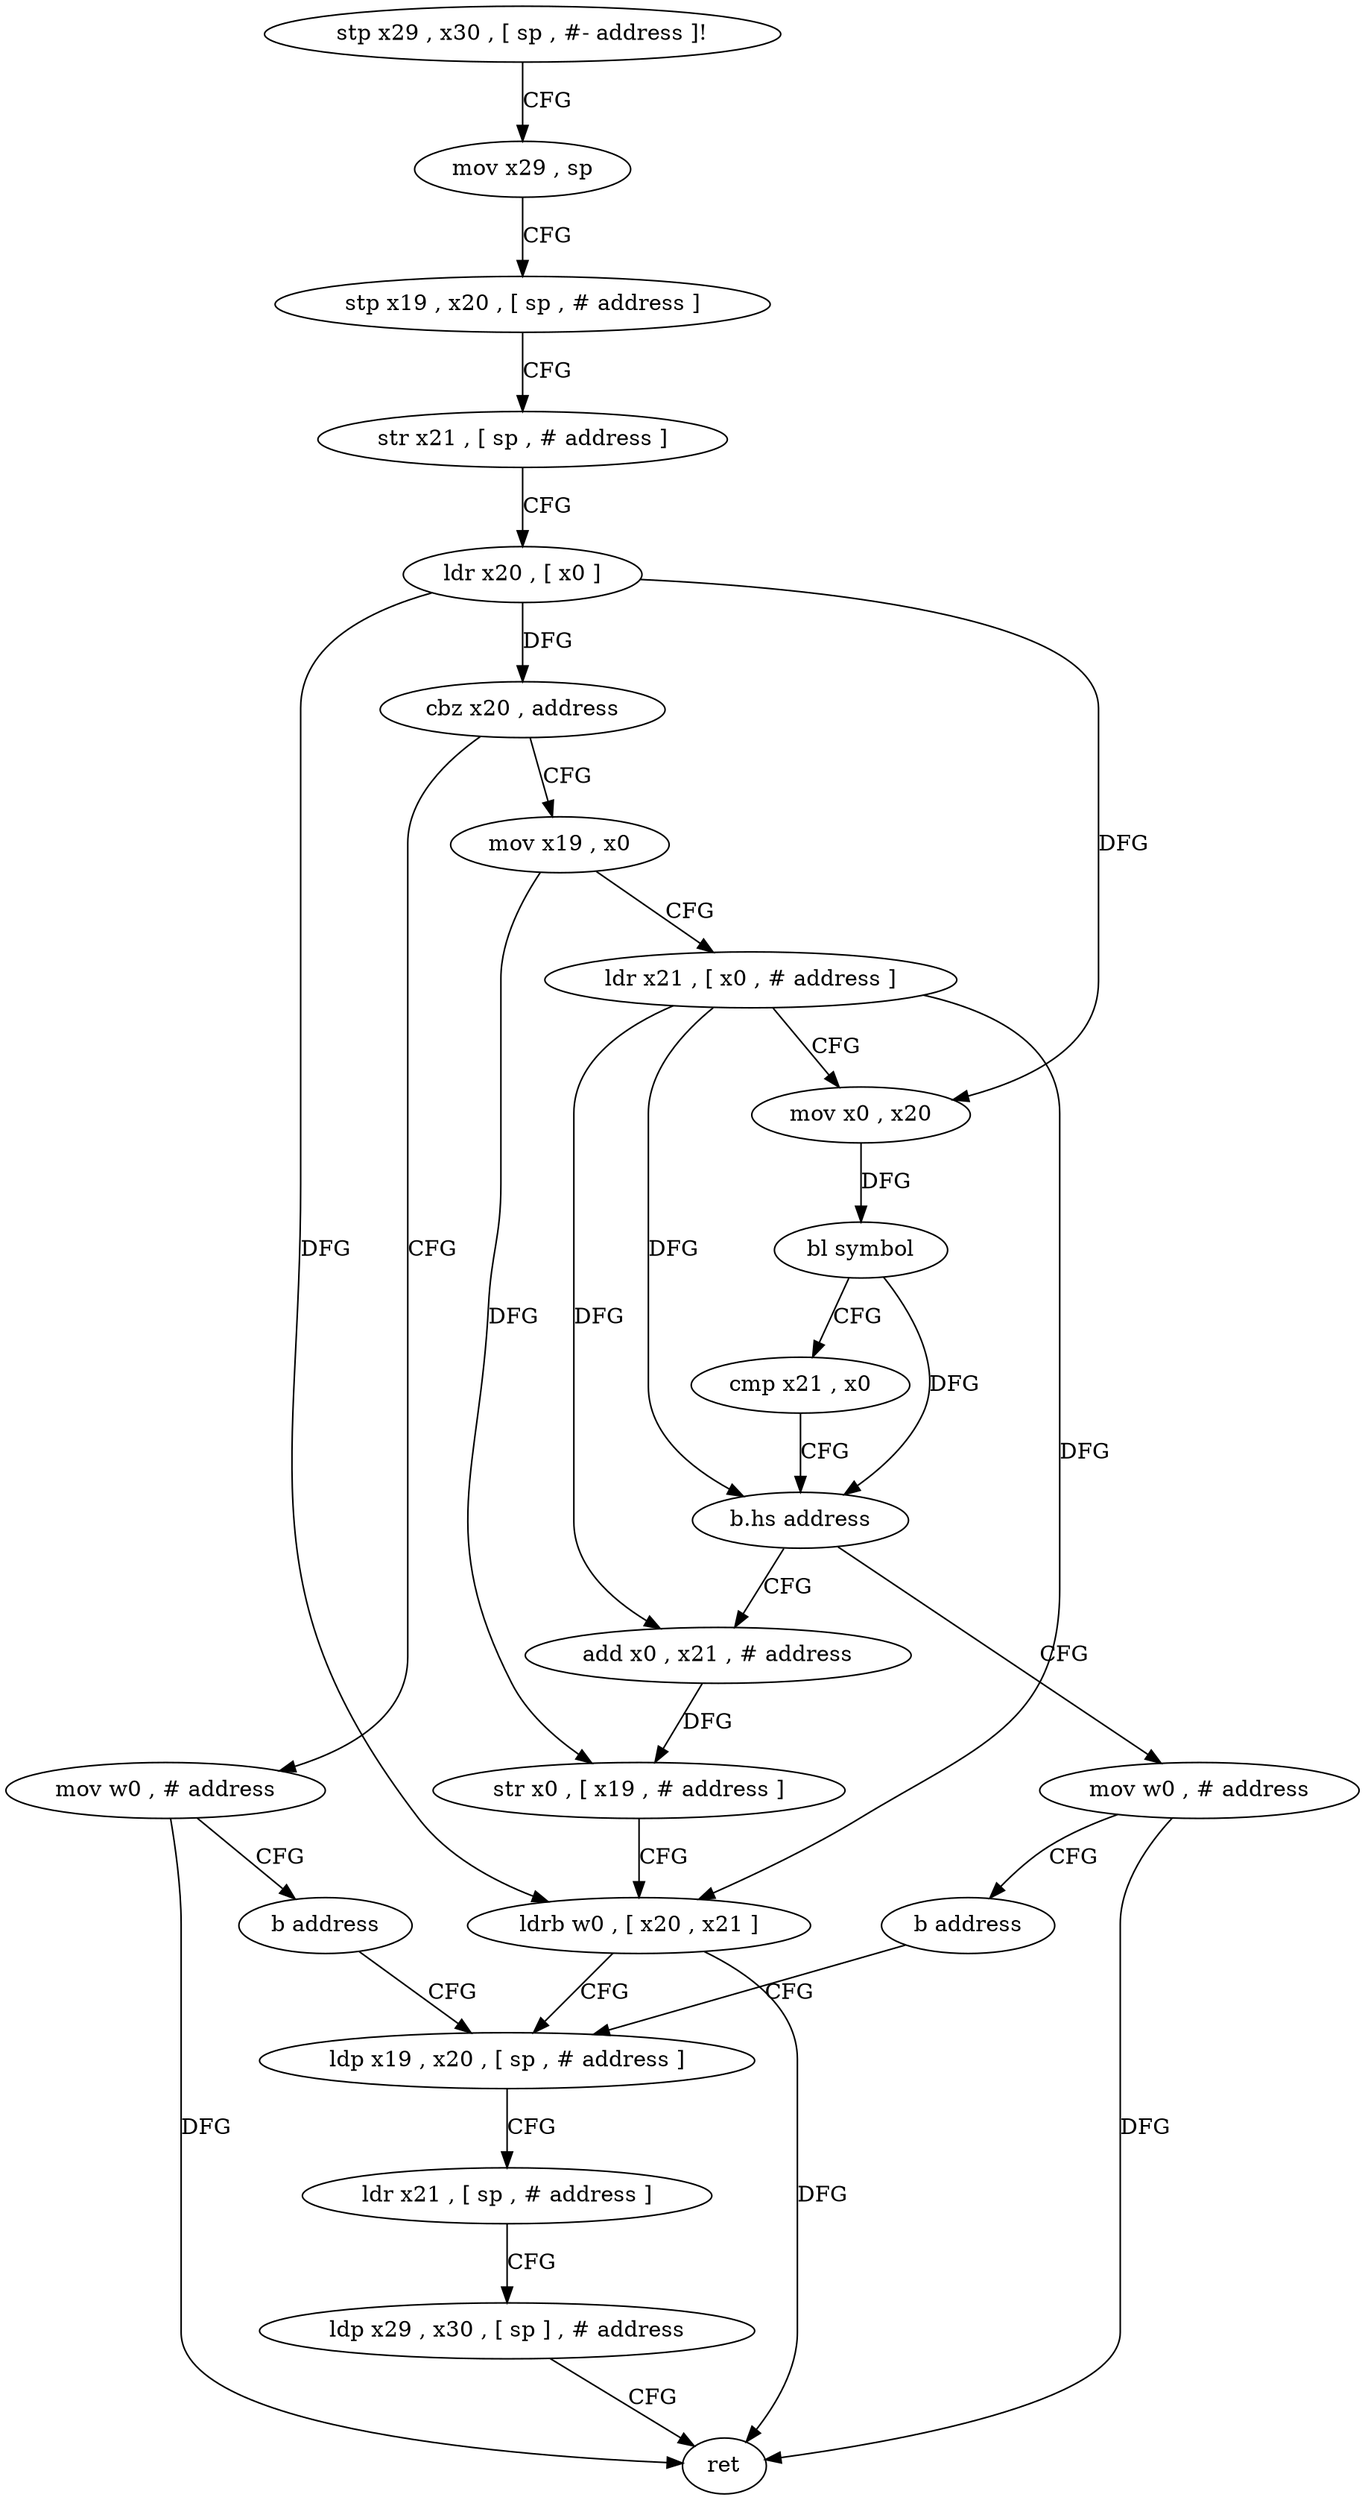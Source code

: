 digraph "func" {
"119396" [label = "stp x29 , x30 , [ sp , #- address ]!" ]
"119400" [label = "mov x29 , sp" ]
"119404" [label = "stp x19 , x20 , [ sp , # address ]" ]
"119408" [label = "str x21 , [ sp , # address ]" ]
"119412" [label = "ldr x20 , [ x0 ]" ]
"119416" [label = "cbz x20 , address" ]
"119472" [label = "mov w0 , # address" ]
"119420" [label = "mov x19 , x0" ]
"119476" [label = "b address" ]
"119456" [label = "ldp x19 , x20 , [ sp , # address ]" ]
"119424" [label = "ldr x21 , [ x0 , # address ]" ]
"119428" [label = "mov x0 , x20" ]
"119432" [label = "bl symbol" ]
"119436" [label = "cmp x21 , x0" ]
"119440" [label = "b.hs address" ]
"119480" [label = "mov w0 , # address" ]
"119444" [label = "add x0 , x21 , # address" ]
"119460" [label = "ldr x21 , [ sp , # address ]" ]
"119464" [label = "ldp x29 , x30 , [ sp ] , # address" ]
"119468" [label = "ret" ]
"119484" [label = "b address" ]
"119448" [label = "str x0 , [ x19 , # address ]" ]
"119452" [label = "ldrb w0 , [ x20 , x21 ]" ]
"119396" -> "119400" [ label = "CFG" ]
"119400" -> "119404" [ label = "CFG" ]
"119404" -> "119408" [ label = "CFG" ]
"119408" -> "119412" [ label = "CFG" ]
"119412" -> "119416" [ label = "DFG" ]
"119412" -> "119428" [ label = "DFG" ]
"119412" -> "119452" [ label = "DFG" ]
"119416" -> "119472" [ label = "CFG" ]
"119416" -> "119420" [ label = "CFG" ]
"119472" -> "119476" [ label = "CFG" ]
"119472" -> "119468" [ label = "DFG" ]
"119420" -> "119424" [ label = "CFG" ]
"119420" -> "119448" [ label = "DFG" ]
"119476" -> "119456" [ label = "CFG" ]
"119456" -> "119460" [ label = "CFG" ]
"119424" -> "119428" [ label = "CFG" ]
"119424" -> "119440" [ label = "DFG" ]
"119424" -> "119444" [ label = "DFG" ]
"119424" -> "119452" [ label = "DFG" ]
"119428" -> "119432" [ label = "DFG" ]
"119432" -> "119436" [ label = "CFG" ]
"119432" -> "119440" [ label = "DFG" ]
"119436" -> "119440" [ label = "CFG" ]
"119440" -> "119480" [ label = "CFG" ]
"119440" -> "119444" [ label = "CFG" ]
"119480" -> "119484" [ label = "CFG" ]
"119480" -> "119468" [ label = "DFG" ]
"119444" -> "119448" [ label = "DFG" ]
"119460" -> "119464" [ label = "CFG" ]
"119464" -> "119468" [ label = "CFG" ]
"119484" -> "119456" [ label = "CFG" ]
"119448" -> "119452" [ label = "CFG" ]
"119452" -> "119456" [ label = "CFG" ]
"119452" -> "119468" [ label = "DFG" ]
}
